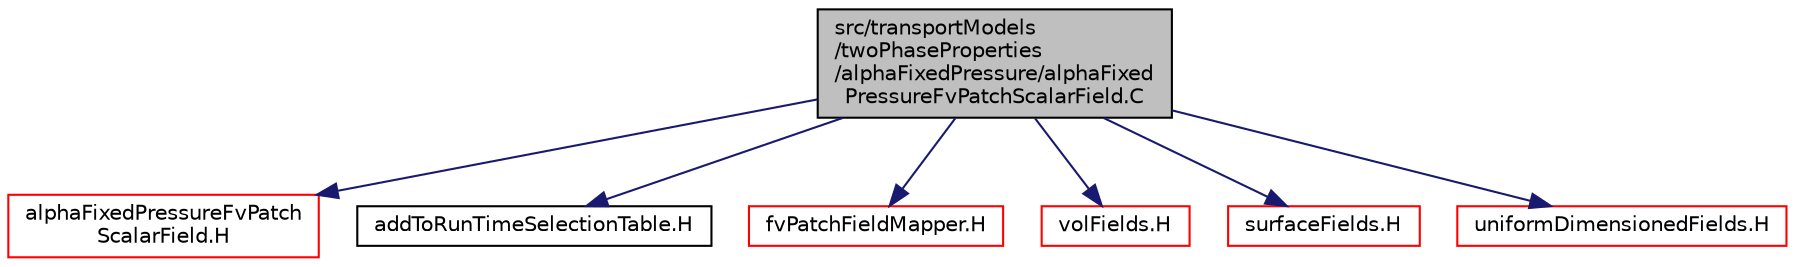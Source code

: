 digraph "src/transportModels/twoPhaseProperties/alphaFixedPressure/alphaFixedPressureFvPatchScalarField.C"
{
  bgcolor="transparent";
  edge [fontname="Helvetica",fontsize="10",labelfontname="Helvetica",labelfontsize="10"];
  node [fontname="Helvetica",fontsize="10",shape=record];
  Node0 [label="src/transportModels\l/twoPhaseProperties\l/alphaFixedPressure/alphaFixed\lPressureFvPatchScalarField.C",height=0.2,width=0.4,color="black", fillcolor="grey75", style="filled", fontcolor="black"];
  Node0 -> Node1 [color="midnightblue",fontsize="10",style="solid",fontname="Helvetica"];
  Node1 [label="alphaFixedPressureFvPatch\lScalarField.H",height=0.2,width=0.4,color="red",URL="$a17408.html"];
  Node0 -> Node207 [color="midnightblue",fontsize="10",style="solid",fontname="Helvetica"];
  Node207 [label="addToRunTimeSelectionTable.H",height=0.2,width=0.4,color="black",URL="$a09989.html",tooltip="Macros for easy insertion into run-time selection tables. "];
  Node0 -> Node208 [color="midnightblue",fontsize="10",style="solid",fontname="Helvetica"];
  Node208 [label="fvPatchFieldMapper.H",height=0.2,width=0.4,color="red",URL="$a02630.html"];
  Node0 -> Node209 [color="midnightblue",fontsize="10",style="solid",fontname="Helvetica"];
  Node209 [label="volFields.H",height=0.2,width=0.4,color="red",URL="$a02912.html"];
  Node0 -> Node321 [color="midnightblue",fontsize="10",style="solid",fontname="Helvetica"];
  Node321 [label="surfaceFields.H",height=0.2,width=0.4,color="red",URL="$a02897.html",tooltip="Foam::surfaceFields. "];
  Node0 -> Node328 [color="midnightblue",fontsize="10",style="solid",fontname="Helvetica"];
  Node328 [label="uniformDimensionedFields.H",height=0.2,width=0.4,color="red",URL="$a10901.html"];
}
